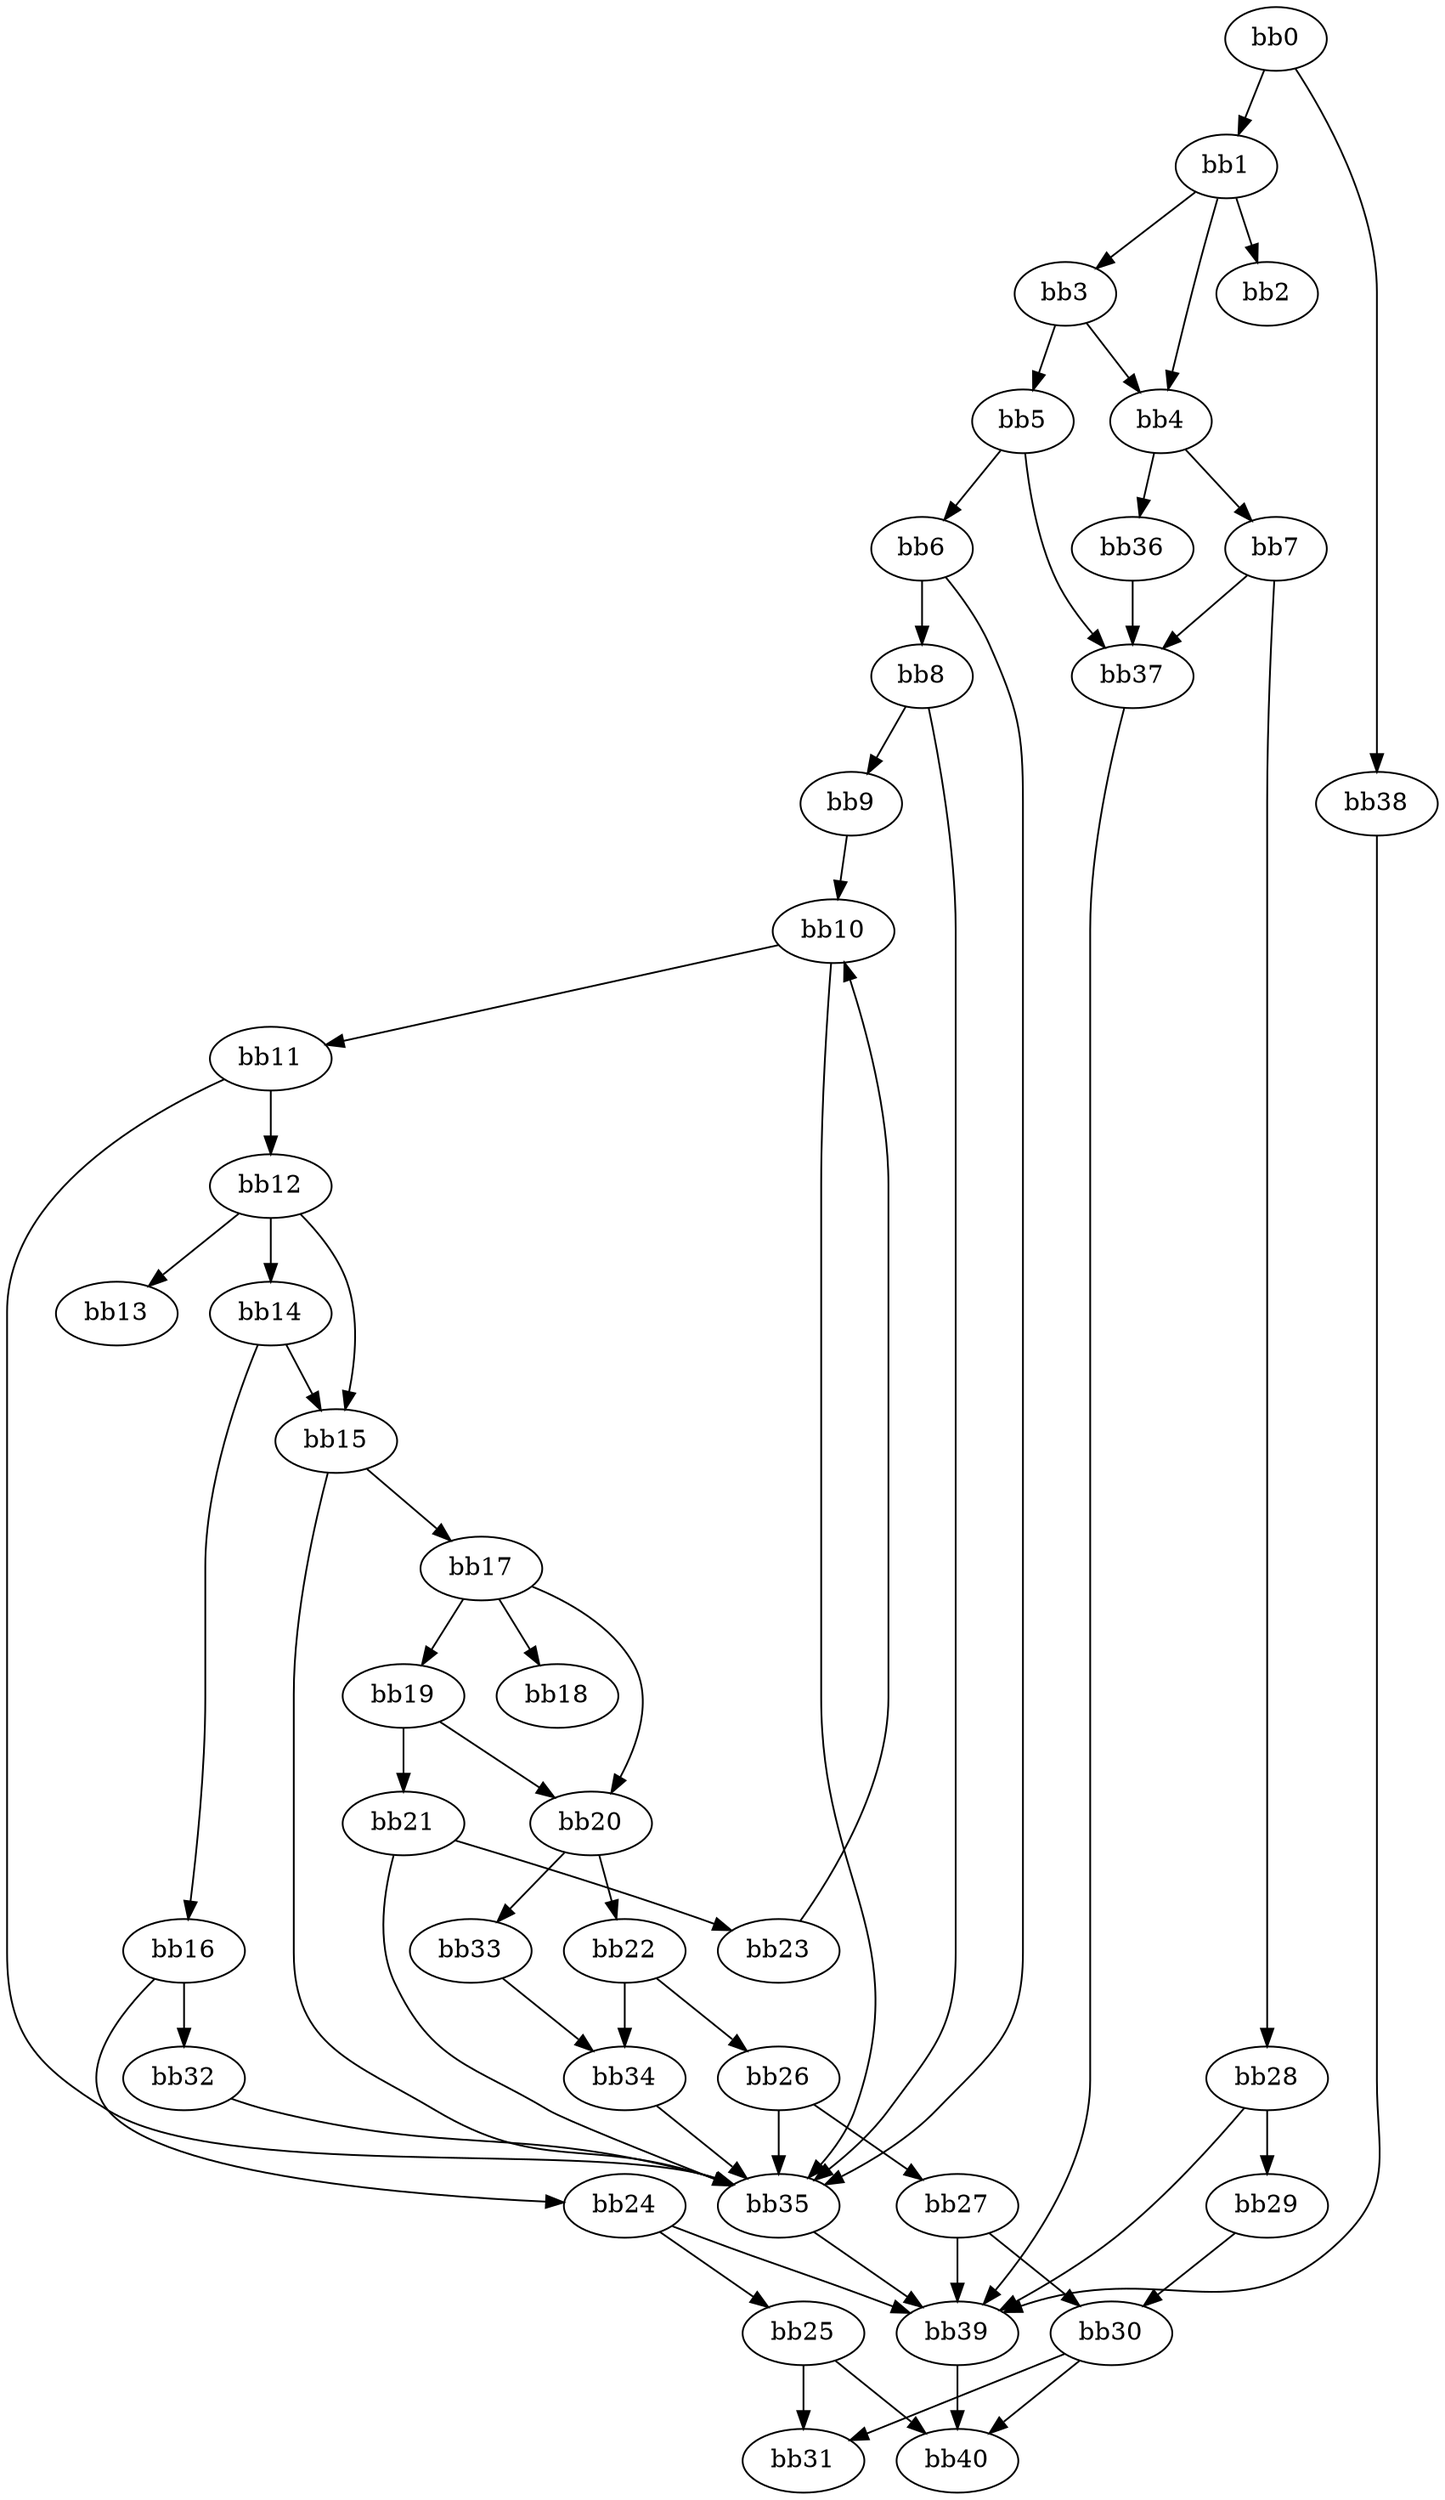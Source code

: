digraph {
    0 [ label = "bb0\l" ]
    1 [ label = "bb1\l" ]
    2 [ label = "bb2\l" ]
    3 [ label = "bb3\l" ]
    4 [ label = "bb4\l" ]
    5 [ label = "bb5\l" ]
    6 [ label = "bb6\l" ]
    7 [ label = "bb7\l" ]
    8 [ label = "bb8\l" ]
    9 [ label = "bb9\l" ]
    10 [ label = "bb10\l" ]
    11 [ label = "bb11\l" ]
    12 [ label = "bb12\l" ]
    13 [ label = "bb13\l" ]
    14 [ label = "bb14\l" ]
    15 [ label = "bb15\l" ]
    16 [ label = "bb16\l" ]
    17 [ label = "bb17\l" ]
    18 [ label = "bb18\l" ]
    19 [ label = "bb19\l" ]
    20 [ label = "bb20\l" ]
    21 [ label = "bb21\l" ]
    22 [ label = "bb22\l" ]
    23 [ label = "bb23\l" ]
    24 [ label = "bb24\l" ]
    25 [ label = "bb25\l" ]
    26 [ label = "bb26\l" ]
    27 [ label = "bb27\l" ]
    28 [ label = "bb28\l" ]
    29 [ label = "bb29\l" ]
    30 [ label = "bb30\l" ]
    31 [ label = "bb31\l" ]
    32 [ label = "bb32\l" ]
    33 [ label = "bb33\l" ]
    34 [ label = "bb34\l" ]
    35 [ label = "bb35\l" ]
    36 [ label = "bb36\l" ]
    37 [ label = "bb37\l" ]
    38 [ label = "bb38\l" ]
    39 [ label = "bb39\l" ]
    40 [ label = "bb40\l" ]
    0 -> 1 [ ]
    0 -> 38 [ ]
    1 -> 2 [ ]
    1 -> 3 [ ]
    1 -> 4 [ ]
    3 -> 4 [ ]
    3 -> 5 [ ]
    4 -> 7 [ ]
    4 -> 36 [ ]
    5 -> 6 [ ]
    5 -> 37 [ ]
    6 -> 8 [ ]
    6 -> 35 [ ]
    7 -> 28 [ ]
    7 -> 37 [ ]
    8 -> 9 [ ]
    8 -> 35 [ ]
    9 -> 10 [ ]
    10 -> 11 [ ]
    10 -> 35 [ ]
    11 -> 12 [ ]
    11 -> 35 [ ]
    12 -> 13 [ ]
    12 -> 14 [ ]
    12 -> 15 [ ]
    14 -> 15 [ ]
    14 -> 16 [ ]
    15 -> 17 [ ]
    15 -> 35 [ ]
    16 -> 24 [ ]
    16 -> 32 [ ]
    17 -> 18 [ ]
    17 -> 19 [ ]
    17 -> 20 [ ]
    19 -> 20 [ ]
    19 -> 21 [ ]
    20 -> 22 [ ]
    20 -> 33 [ ]
    21 -> 23 [ ]
    21 -> 35 [ ]
    22 -> 26 [ ]
    22 -> 34 [ ]
    23 -> 10 [ ]
    24 -> 25 [ ]
    24 -> 39 [ ]
    25 -> 31 [ ]
    25 -> 40 [ ]
    26 -> 27 [ ]
    26 -> 35 [ ]
    27 -> 30 [ ]
    27 -> 39 [ ]
    28 -> 29 [ ]
    28 -> 39 [ ]
    29 -> 30 [ ]
    30 -> 31 [ ]
    30 -> 40 [ ]
    32 -> 35 [ ]
    33 -> 34 [ ]
    34 -> 35 [ ]
    35 -> 39 [ ]
    36 -> 37 [ ]
    37 -> 39 [ ]
    38 -> 39 [ ]
    39 -> 40 [ ]
}

